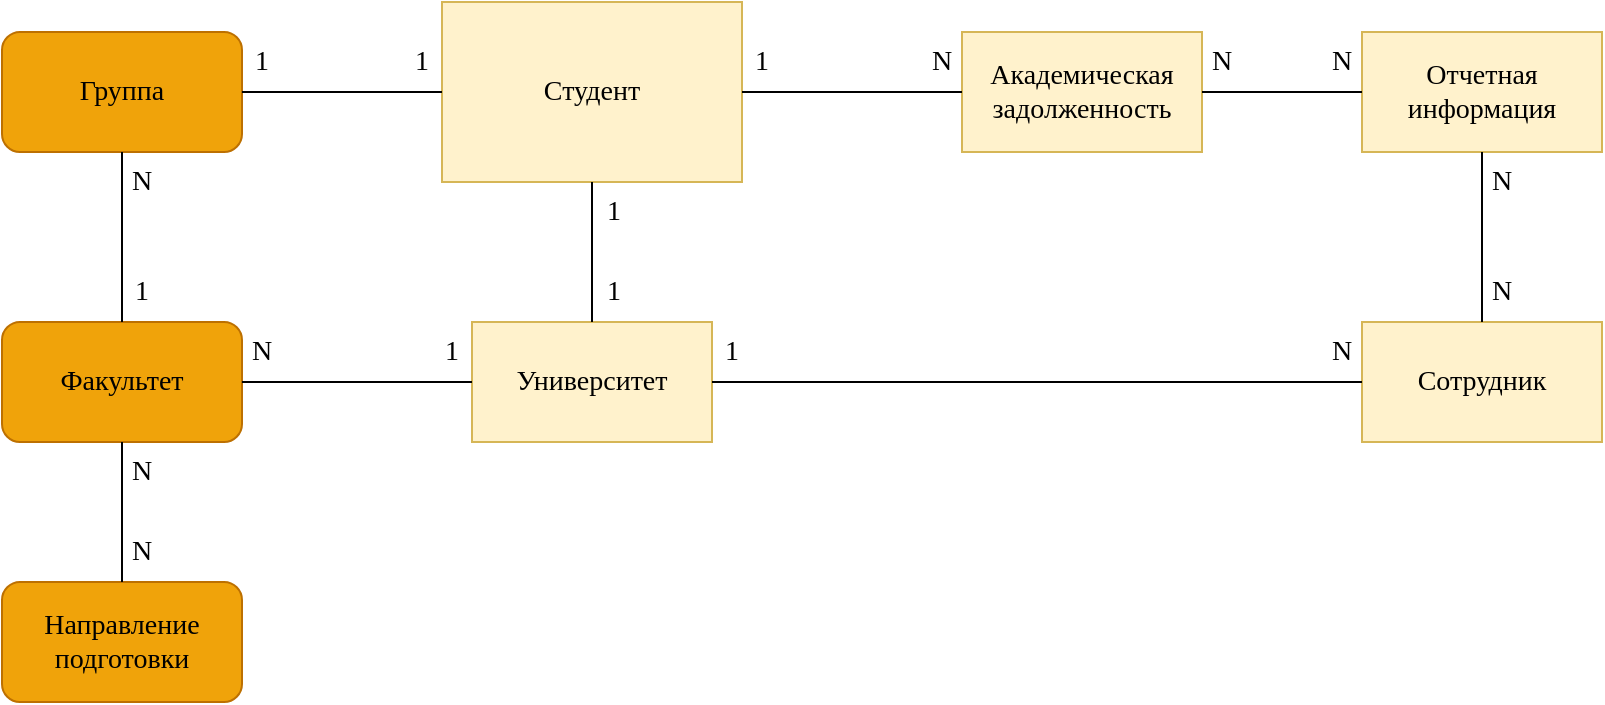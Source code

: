 <mxfile version="26.2.14">
  <diagram name="Страница — 1" id="zoMS4LqTG-4JD5C473s8">
    <mxGraphModel dx="2373" dy="2035" grid="1" gridSize="10" guides="1" tooltips="1" connect="1" arrows="1" fold="1" page="1" pageScale="1" pageWidth="827" pageHeight="1169" math="0" shadow="0">
      <root>
        <mxCell id="0" />
        <mxCell id="1" parent="0" />
        <mxCell id="IAvjB-8o-SGQpHQ1kvBk-6" value="Студент" style="rounded=0;whiteSpace=wrap;html=1;fontFamily=Times New Roman;fontSize=14;fillColor=#fff2cc;strokeColor=#d6b656;" parent="1" vertex="1">
          <mxGeometry x="-140" y="-270" width="150" height="90" as="geometry" />
        </mxCell>
        <mxCell id="IAvjB-8o-SGQpHQ1kvBk-7" value="Сотрудник" style="rounded=0;whiteSpace=wrap;html=1;fontFamily=Times New Roman;fontSize=14;fillColor=#fff2cc;strokeColor=#d6b656;" parent="1" vertex="1">
          <mxGeometry x="320" y="-110" width="120" height="60" as="geometry" />
        </mxCell>
        <mxCell id="IAvjB-8o-SGQpHQ1kvBk-8" value="Университет" style="rounded=0;whiteSpace=wrap;html=1;fontFamily=Times New Roman;fontSize=14;fillColor=#fff2cc;strokeColor=#d6b656;" parent="1" vertex="1">
          <mxGeometry x="-125" y="-110" width="120" height="60" as="geometry" />
        </mxCell>
        <mxCell id="IAvjB-8o-SGQpHQ1kvBk-10" value="Академическая задолженность" style="rounded=0;whiteSpace=wrap;html=1;fontFamily=Times New Roman;fontSize=14;fillColor=#fff2cc;strokeColor=#d6b656;" parent="1" vertex="1">
          <mxGeometry x="120" y="-255" width="120" height="60" as="geometry" />
        </mxCell>
        <mxCell id="IAvjB-8o-SGQpHQ1kvBk-22" value="Отчетная информация" style="rounded=0;whiteSpace=wrap;html=1;fontFamily=Times New Roman;fontSize=14;fillColor=#fff2cc;strokeColor=#d6b656;" parent="1" vertex="1">
          <mxGeometry x="320" y="-255" width="120" height="60" as="geometry" />
        </mxCell>
        <mxCell id="IAvjB-8o-SGQpHQ1kvBk-36" value="Группа" style="rounded=1;whiteSpace=wrap;html=1;fontFamily=Times New Roman;fontSize=14;fillColor=#f0a30a;strokeColor=#BD7000;fontColor=#000000;" parent="1" vertex="1">
          <mxGeometry x="-360" y="-255" width="120" height="60" as="geometry" />
        </mxCell>
        <mxCell id="IAvjB-8o-SGQpHQ1kvBk-38" value="Факультет" style="rounded=1;whiteSpace=wrap;html=1;fontFamily=Times New Roman;fontSize=14;fillColor=#f0a30a;strokeColor=#BD7000;fontColor=#000000;" parent="1" vertex="1">
          <mxGeometry x="-360" y="-110" width="120" height="60" as="geometry" />
        </mxCell>
        <mxCell id="IAvjB-8o-SGQpHQ1kvBk-73" value="Направление подготовки" style="rounded=1;whiteSpace=wrap;html=1;fontFamily=Times New Roman;fontSize=14;fillColor=#f0a30a;strokeColor=#BD7000;fontColor=#000000;" parent="1" vertex="1">
          <mxGeometry x="-360" y="20" width="120" height="60" as="geometry" />
        </mxCell>
        <mxCell id="Gt99MTRjlvwQo3MLIf0x-1" value="" style="endArrow=none;html=1;rounded=0;entryX=0;entryY=0.5;entryDx=0;entryDy=0;exitX=1;exitY=0.5;exitDx=0;exitDy=0;fontFamily=Times New Roman;fontSize=14;" parent="1" source="IAvjB-8o-SGQpHQ1kvBk-36" target="IAvjB-8o-SGQpHQ1kvBk-6" edge="1">
          <mxGeometry width="50" height="50" relative="1" as="geometry">
            <mxPoint x="-150" y="-180" as="sourcePoint" />
            <mxPoint x="-100" y="-230" as="targetPoint" />
          </mxGeometry>
        </mxCell>
        <mxCell id="Gt99MTRjlvwQo3MLIf0x-2" value="" style="endArrow=none;html=1;rounded=0;entryX=0.5;entryY=1;entryDx=0;entryDy=0;exitX=0.5;exitY=0;exitDx=0;exitDy=0;fontFamily=Times New Roman;fontSize=14;" parent="1" source="IAvjB-8o-SGQpHQ1kvBk-38" target="IAvjB-8o-SGQpHQ1kvBk-36" edge="1">
          <mxGeometry width="50" height="50" relative="1" as="geometry">
            <mxPoint x="-115" y="-140" as="sourcePoint" />
            <mxPoint x="-15" y="-140" as="targetPoint" />
          </mxGeometry>
        </mxCell>
        <mxCell id="Gt99MTRjlvwQo3MLIf0x-3" value="1" style="text;html=1;align=center;verticalAlign=middle;whiteSpace=wrap;rounded=0;fontFamily=Times New Roman;fontSize=14;" parent="1" vertex="1">
          <mxGeometry x="-240" y="-255" width="20" height="30" as="geometry" />
        </mxCell>
        <mxCell id="Gt99MTRjlvwQo3MLIf0x-5" value="N" style="text;html=1;align=center;verticalAlign=middle;whiteSpace=wrap;rounded=0;fontFamily=Times New Roman;fontSize=14;" parent="1" vertex="1">
          <mxGeometry x="-300" y="-195" width="20" height="30" as="geometry" />
        </mxCell>
        <mxCell id="Gt99MTRjlvwQo3MLIf0x-6" value="1" style="text;html=1;align=center;verticalAlign=middle;whiteSpace=wrap;rounded=0;fontFamily=Times New Roman;fontSize=14;" parent="1" vertex="1">
          <mxGeometry x="-300" y="-140" width="20" height="30" as="geometry" />
        </mxCell>
        <mxCell id="Gt99MTRjlvwQo3MLIf0x-7" value="" style="endArrow=none;html=1;rounded=0;entryX=0.5;entryY=1;entryDx=0;entryDy=0;exitX=0.5;exitY=0;exitDx=0;exitDy=0;fontFamily=Times New Roman;fontSize=14;" parent="1" source="IAvjB-8o-SGQpHQ1kvBk-73" target="IAvjB-8o-SGQpHQ1kvBk-38" edge="1">
          <mxGeometry width="50" height="50" relative="1" as="geometry">
            <mxPoint x="-290" y="-100" as="sourcePoint" />
            <mxPoint x="-290" y="-185" as="targetPoint" />
          </mxGeometry>
        </mxCell>
        <mxCell id="Gt99MTRjlvwQo3MLIf0x-8" value="N" style="text;html=1;align=center;verticalAlign=middle;whiteSpace=wrap;rounded=0;fontFamily=Times New Roman;fontSize=14;" parent="1" vertex="1">
          <mxGeometry x="-300" y="-50" width="20" height="30" as="geometry" />
        </mxCell>
        <mxCell id="Gt99MTRjlvwQo3MLIf0x-9" value="N" style="text;html=1;align=center;verticalAlign=middle;whiteSpace=wrap;rounded=0;fontFamily=Times New Roman;fontSize=14;" parent="1" vertex="1">
          <mxGeometry x="-300" y="-10" width="20" height="30" as="geometry" />
        </mxCell>
        <mxCell id="Gt99MTRjlvwQo3MLIf0x-10" value="" style="endArrow=none;html=1;rounded=0;entryX=1;entryY=0.5;entryDx=0;entryDy=0;exitX=0;exitY=0.5;exitDx=0;exitDy=0;fontFamily=Times New Roman;fontSize=14;" parent="1" source="IAvjB-8o-SGQpHQ1kvBk-10" target="IAvjB-8o-SGQpHQ1kvBk-6" edge="1">
          <mxGeometry width="50" height="50" relative="1" as="geometry">
            <mxPoint x="-58" y="-370" as="sourcePoint" />
            <mxPoint x="-130" y="-215" as="targetPoint" />
          </mxGeometry>
        </mxCell>
        <mxCell id="Gt99MTRjlvwQo3MLIf0x-14" value="" style="endArrow=none;html=1;rounded=0;exitX=0.5;exitY=1;exitDx=0;exitDy=0;fontFamily=Times New Roman;fontSize=14;" parent="1" source="IAvjB-8o-SGQpHQ1kvBk-22" target="IAvjB-8o-SGQpHQ1kvBk-7" edge="1">
          <mxGeometry width="50" height="50" relative="1" as="geometry">
            <mxPoint x="-49" y="29" as="sourcePoint" />
            <mxPoint x="200" y="-170" as="targetPoint" />
          </mxGeometry>
        </mxCell>
        <mxCell id="Gt99MTRjlvwQo3MLIf0x-15" value="N" style="text;html=1;align=center;verticalAlign=middle;whiteSpace=wrap;rounded=0;fontFamily=Times New Roman;fontSize=14;" parent="1" vertex="1">
          <mxGeometry x="100" y="-255" width="20" height="30" as="geometry" />
        </mxCell>
        <mxCell id="Gt99MTRjlvwQo3MLIf0x-16" value="1" style="text;html=1;align=center;verticalAlign=middle;whiteSpace=wrap;rounded=0;fontFamily=Times New Roman;fontSize=14;" parent="1" vertex="1">
          <mxGeometry x="10" y="-255" width="20" height="30" as="geometry" />
        </mxCell>
        <mxCell id="Gt99MTRjlvwQo3MLIf0x-17" value="" style="endArrow=none;html=1;rounded=0;exitX=0;exitY=0.5;exitDx=0;exitDy=0;entryX=1;entryY=0.5;entryDx=0;entryDy=0;fontFamily=Times New Roman;fontSize=14;" parent="1" source="IAvjB-8o-SGQpHQ1kvBk-22" target="IAvjB-8o-SGQpHQ1kvBk-10" edge="1">
          <mxGeometry width="50" height="50" relative="1" as="geometry">
            <mxPoint x="182" y="30" as="sourcePoint" />
            <mxPoint y="50" as="targetPoint" />
          </mxGeometry>
        </mxCell>
        <mxCell id="Gt99MTRjlvwQo3MLIf0x-18" value="N" style="text;html=1;align=center;verticalAlign=middle;whiteSpace=wrap;rounded=0;fontFamily=Times New Roman;fontSize=14;" parent="1" vertex="1">
          <mxGeometry x="240" y="-255" width="20" height="30" as="geometry" />
        </mxCell>
        <mxCell id="Gt99MTRjlvwQo3MLIf0x-19" value="N" style="text;html=1;align=center;verticalAlign=middle;whiteSpace=wrap;rounded=0;fontFamily=Times New Roman;fontSize=14;" parent="1" vertex="1">
          <mxGeometry x="300" y="-255" width="20" height="30" as="geometry" />
        </mxCell>
        <mxCell id="Gt99MTRjlvwQo3MLIf0x-20" value="" style="endArrow=none;html=1;rounded=0;entryX=0.5;entryY=1;entryDx=0;entryDy=0;fontFamily=Times New Roman;fontSize=14;" parent="1" source="IAvjB-8o-SGQpHQ1kvBk-8" target="IAvjB-8o-SGQpHQ1kvBk-6" edge="1">
          <mxGeometry width="50" height="50" relative="1" as="geometry">
            <mxPoint x="-50" y="-50" as="sourcePoint" />
            <mxPoint y="-100" as="targetPoint" />
          </mxGeometry>
        </mxCell>
        <mxCell id="Gt99MTRjlvwQo3MLIf0x-21" value="" style="endArrow=none;html=1;rounded=0;entryX=1;entryY=0.5;entryDx=0;entryDy=0;exitX=0;exitY=0.5;exitDx=0;exitDy=0;fontFamily=Times New Roman;fontSize=14;" parent="1" source="IAvjB-8o-SGQpHQ1kvBk-8" target="IAvjB-8o-SGQpHQ1kvBk-38" edge="1">
          <mxGeometry width="50" height="50" relative="1" as="geometry">
            <mxPoint x="-55" y="-100" as="sourcePoint" />
            <mxPoint x="-55" y="-170" as="targetPoint" />
          </mxGeometry>
        </mxCell>
        <mxCell id="Gt99MTRjlvwQo3MLIf0x-22" value="1" style="text;html=1;align=center;verticalAlign=middle;whiteSpace=wrap;rounded=0;fontFamily=Times New Roman;fontSize=14;" parent="1" vertex="1">
          <mxGeometry x="-145" y="-110" width="20" height="30" as="geometry" />
        </mxCell>
        <mxCell id="Gt99MTRjlvwQo3MLIf0x-23" value="N" style="text;html=1;align=center;verticalAlign=middle;whiteSpace=wrap;rounded=0;fontFamily=Times New Roman;fontSize=14;" parent="1" vertex="1">
          <mxGeometry x="-240" y="-110" width="20" height="30" as="geometry" />
        </mxCell>
        <mxCell id="Gt99MTRjlvwQo3MLIf0x-25" value="1" style="text;html=1;align=center;verticalAlign=middle;whiteSpace=wrap;rounded=0;fontFamily=Times New Roman;fontSize=14;" parent="1" vertex="1">
          <mxGeometry x="-64" y="-140" width="20" height="30" as="geometry" />
        </mxCell>
        <mxCell id="Gt99MTRjlvwQo3MLIf0x-26" value="" style="endArrow=none;html=1;rounded=0;exitX=1;exitY=0.5;exitDx=0;exitDy=0;entryX=0;entryY=0.5;entryDx=0;entryDy=0;fontFamily=Times New Roman;fontSize=14;" parent="1" source="IAvjB-8o-SGQpHQ1kvBk-8" target="IAvjB-8o-SGQpHQ1kvBk-7" edge="1">
          <mxGeometry width="50" height="50" relative="1" as="geometry">
            <mxPoint x="180" y="-185" as="sourcePoint" />
            <mxPoint x="180" y="-100" as="targetPoint" />
          </mxGeometry>
        </mxCell>
        <mxCell id="Gt99MTRjlvwQo3MLIf0x-27" value="N" style="text;html=1;align=center;verticalAlign=middle;whiteSpace=wrap;rounded=0;fontFamily=Times New Roman;fontSize=14;" parent="1" vertex="1">
          <mxGeometry x="300" y="-110" width="20" height="30" as="geometry" />
        </mxCell>
        <mxCell id="Gt99MTRjlvwQo3MLIf0x-28" value="1" style="text;html=1;align=center;verticalAlign=middle;whiteSpace=wrap;rounded=0;fontFamily=Times New Roman;fontSize=14;" parent="1" vertex="1">
          <mxGeometry x="-5" y="-110" width="20" height="30" as="geometry" />
        </mxCell>
        <mxCell id="Gt99MTRjlvwQo3MLIf0x-29" value="N" style="text;html=1;align=center;verticalAlign=middle;whiteSpace=wrap;rounded=0;fontFamily=Times New Roman;fontSize=14;" parent="1" vertex="1">
          <mxGeometry x="380" y="-195" width="20" height="30" as="geometry" />
        </mxCell>
        <mxCell id="Gt99MTRjlvwQo3MLIf0x-30" value="N" style="text;html=1;align=center;verticalAlign=middle;whiteSpace=wrap;rounded=0;fontFamily=Times New Roman;fontSize=14;" parent="1" vertex="1">
          <mxGeometry x="380" y="-140" width="20" height="30" as="geometry" />
        </mxCell>
        <mxCell id="Gt99MTRjlvwQo3MLIf0x-32" value="1" style="text;html=1;align=center;verticalAlign=middle;whiteSpace=wrap;rounded=0;fontFamily=Times New Roman;fontSize=14;" parent="1" vertex="1">
          <mxGeometry x="-64" y="-180" width="20" height="30" as="geometry" />
        </mxCell>
        <mxCell id="Gt99MTRjlvwQo3MLIf0x-33" value="1" style="text;html=1;align=center;verticalAlign=middle;whiteSpace=wrap;rounded=0;fontFamily=Times New Roman;fontSize=14;" parent="1" vertex="1">
          <mxGeometry x="-160" y="-255" width="20" height="30" as="geometry" />
        </mxCell>
      </root>
    </mxGraphModel>
  </diagram>
</mxfile>
